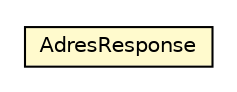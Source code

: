 #!/usr/local/bin/dot
#
# Class diagram 
# Generated by UMLGraph version R5_6-24-gf6e263 (http://www.umlgraph.org/)
#

digraph G {
	edge [fontname="Helvetica",fontsize=10,labelfontname="Helvetica",labelfontsize=10];
	node [fontname="Helvetica",fontsize=10,shape=plaintext];
	nodesep=0.25;
	ranksep=0.5;
	// nl.b3p.brmo.soap.brk.AdresResponse
	c206 [label=<<table title="nl.b3p.brmo.soap.brk.AdresResponse" border="0" cellborder="1" cellspacing="0" cellpadding="2" port="p" bgcolor="lemonChiffon" href="./AdresResponse.html">
		<tr><td><table border="0" cellspacing="0" cellpadding="1">
<tr><td align="center" balign="center"> AdresResponse </td></tr>
		</table></td></tr>
		</table>>, URL="./AdresResponse.html", fontname="Helvetica", fontcolor="black", fontsize=10.0];
}

